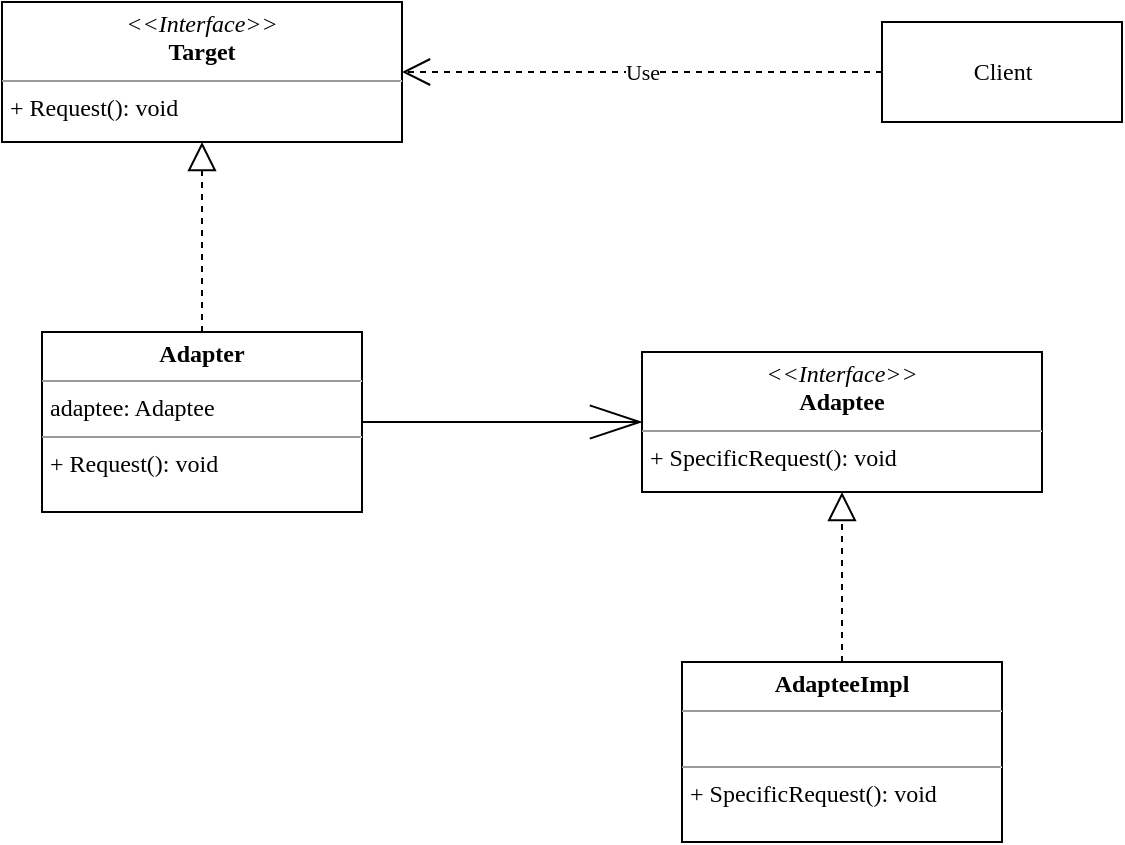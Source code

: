 <mxfile version="20.3.0" type="device"><diagram id="liq8_ooqfT-WuqjLMHmL" name="第 1 页"><mxGraphModel dx="946" dy="608" grid="1" gridSize="10" guides="1" tooltips="1" connect="1" arrows="1" fold="1" page="1" pageScale="1" pageWidth="827" pageHeight="1169" math="0" shadow="0"><root><mxCell id="0"/><mxCell id="1" parent="0"/><mxCell id="GB32MnRU991plTyLer43-1" value="&lt;p style=&quot;margin: 0px ; margin-top: 4px ; text-align: center&quot;&gt;&lt;i&gt;&amp;lt;&amp;lt;Interface&amp;gt;&amp;gt;&lt;/i&gt;&lt;br&gt;&lt;b&gt;Target&lt;/b&gt;&lt;/p&gt;&lt;hr size=&quot;1&quot;&gt;&lt;p style=&quot;margin: 0px ; margin-left: 4px&quot;&gt;+ Request(): void&lt;br&gt;&lt;/p&gt;" style="verticalAlign=top;align=left;overflow=fill;fontSize=12;fontFamily=Times New Roman;html=1;" vertex="1" parent="1"><mxGeometry x="160" y="70" width="200" height="70" as="geometry"/></mxCell><mxCell id="GB32MnRU991plTyLer43-2" value="&lt;p style=&quot;margin: 0px ; margin-top: 4px ; text-align: center&quot;&gt;&lt;b&gt;Adapter&lt;/b&gt;&lt;/p&gt;&lt;hr size=&quot;1&quot;&gt;&lt;p style=&quot;margin: 0px ; margin-left: 4px&quot;&gt;adaptee: Adaptee&lt;/p&gt;&lt;hr size=&quot;1&quot;&gt;&lt;p style=&quot;margin: 0px ; margin-left: 4px&quot;&gt;+ Request(): void&lt;/p&gt;" style="verticalAlign=top;align=left;overflow=fill;fontSize=12;fontFamily=Times New Roman;html=1;" vertex="1" parent="1"><mxGeometry x="180" y="235" width="160" height="90" as="geometry"/></mxCell><mxCell id="GB32MnRU991plTyLer43-4" value="" style="endArrow=openThin;endFill=0;endSize=24;html=1;fontFamily=Times New Roman;entryX=0;entryY=0.5;entryDx=0;entryDy=0;" edge="1" parent="1" source="GB32MnRU991plTyLer43-2" target="GB32MnRU991plTyLer43-11"><mxGeometry width="160" relative="1" as="geometry"><mxPoint x="330" y="280" as="sourcePoint"/><mxPoint x="300" y="280" as="targetPoint"/></mxGeometry></mxCell><mxCell id="GB32MnRU991plTyLer43-5" value="" style="endArrow=block;dashed=1;endFill=0;endSize=12;html=1;fontFamily=Times New Roman;exitX=0.5;exitY=0;exitDx=0;exitDy=0;" edge="1" parent="1" source="GB32MnRU991plTyLer43-2" target="GB32MnRU991plTyLer43-1"><mxGeometry width="160" relative="1" as="geometry"><mxPoint x="80" y="410" as="sourcePoint"/><mxPoint x="240" y="410" as="targetPoint"/></mxGeometry></mxCell><mxCell id="GB32MnRU991plTyLer43-7" value="Client" style="html=1;fontFamily=Times New Roman;" vertex="1" parent="1"><mxGeometry x="600" y="80" width="120" height="50" as="geometry"/></mxCell><mxCell id="GB32MnRU991plTyLer43-8" value="Use" style="endArrow=open;endSize=12;dashed=1;html=1;fontFamily=Times New Roman;exitX=0;exitY=0.5;exitDx=0;exitDy=0;entryX=1;entryY=0.5;entryDx=0;entryDy=0;" edge="1" parent="1" source="GB32MnRU991plTyLer43-7" target="GB32MnRU991plTyLer43-1"><mxGeometry width="160" relative="1" as="geometry"><mxPoint x="590" y="190" as="sourcePoint"/><mxPoint x="750" y="190" as="targetPoint"/></mxGeometry></mxCell><mxCell id="GB32MnRU991plTyLer43-11" value="&lt;p style=&quot;margin: 0px ; margin-top: 4px ; text-align: center&quot;&gt;&lt;i&gt;&amp;lt;&amp;lt;Interface&amp;gt;&amp;gt;&lt;/i&gt;&lt;br&gt;&lt;b&gt;Adaptee&lt;/b&gt;&lt;/p&gt;&lt;hr size=&quot;1&quot;&gt;&lt;p style=&quot;margin: 0px ; margin-left: 4px&quot;&gt;+ SpecificRequest(): void&lt;br&gt;&lt;/p&gt;" style="verticalAlign=top;align=left;overflow=fill;fontSize=12;fontFamily=Times New Roman;html=1;" vertex="1" parent="1"><mxGeometry x="480" y="245" width="200" height="70" as="geometry"/></mxCell><mxCell id="GB32MnRU991plTyLer43-12" value="&lt;p style=&quot;margin: 0px ; margin-top: 4px ; text-align: center&quot;&gt;&lt;b&gt;AdapteeImpl&lt;/b&gt;&lt;/p&gt;&lt;hr size=&quot;1&quot;&gt;&lt;p style=&quot;margin: 0px ; margin-left: 4px&quot;&gt;&lt;br&gt;&lt;/p&gt;&lt;hr size=&quot;1&quot;&gt;&lt;p style=&quot;margin: 0px ; margin-left: 4px&quot;&gt;+ SpecificRequest(): void&lt;/p&gt;" style="verticalAlign=top;align=left;overflow=fill;fontSize=12;fontFamily=Times New Roman;html=1;" vertex="1" parent="1"><mxGeometry x="500" y="400" width="160" height="90" as="geometry"/></mxCell><mxCell id="GB32MnRU991plTyLer43-13" value="" style="endArrow=block;dashed=1;endFill=0;endSize=12;html=1;fontFamily=Times New Roman;exitX=0.5;exitY=0;exitDx=0;exitDy=0;" edge="1" parent="1" source="GB32MnRU991plTyLer43-12" target="GB32MnRU991plTyLer43-11"><mxGeometry width="160" relative="1" as="geometry"><mxPoint x="440" y="420" as="sourcePoint"/><mxPoint x="440" y="325" as="targetPoint"/></mxGeometry></mxCell></root></mxGraphModel></diagram></mxfile>